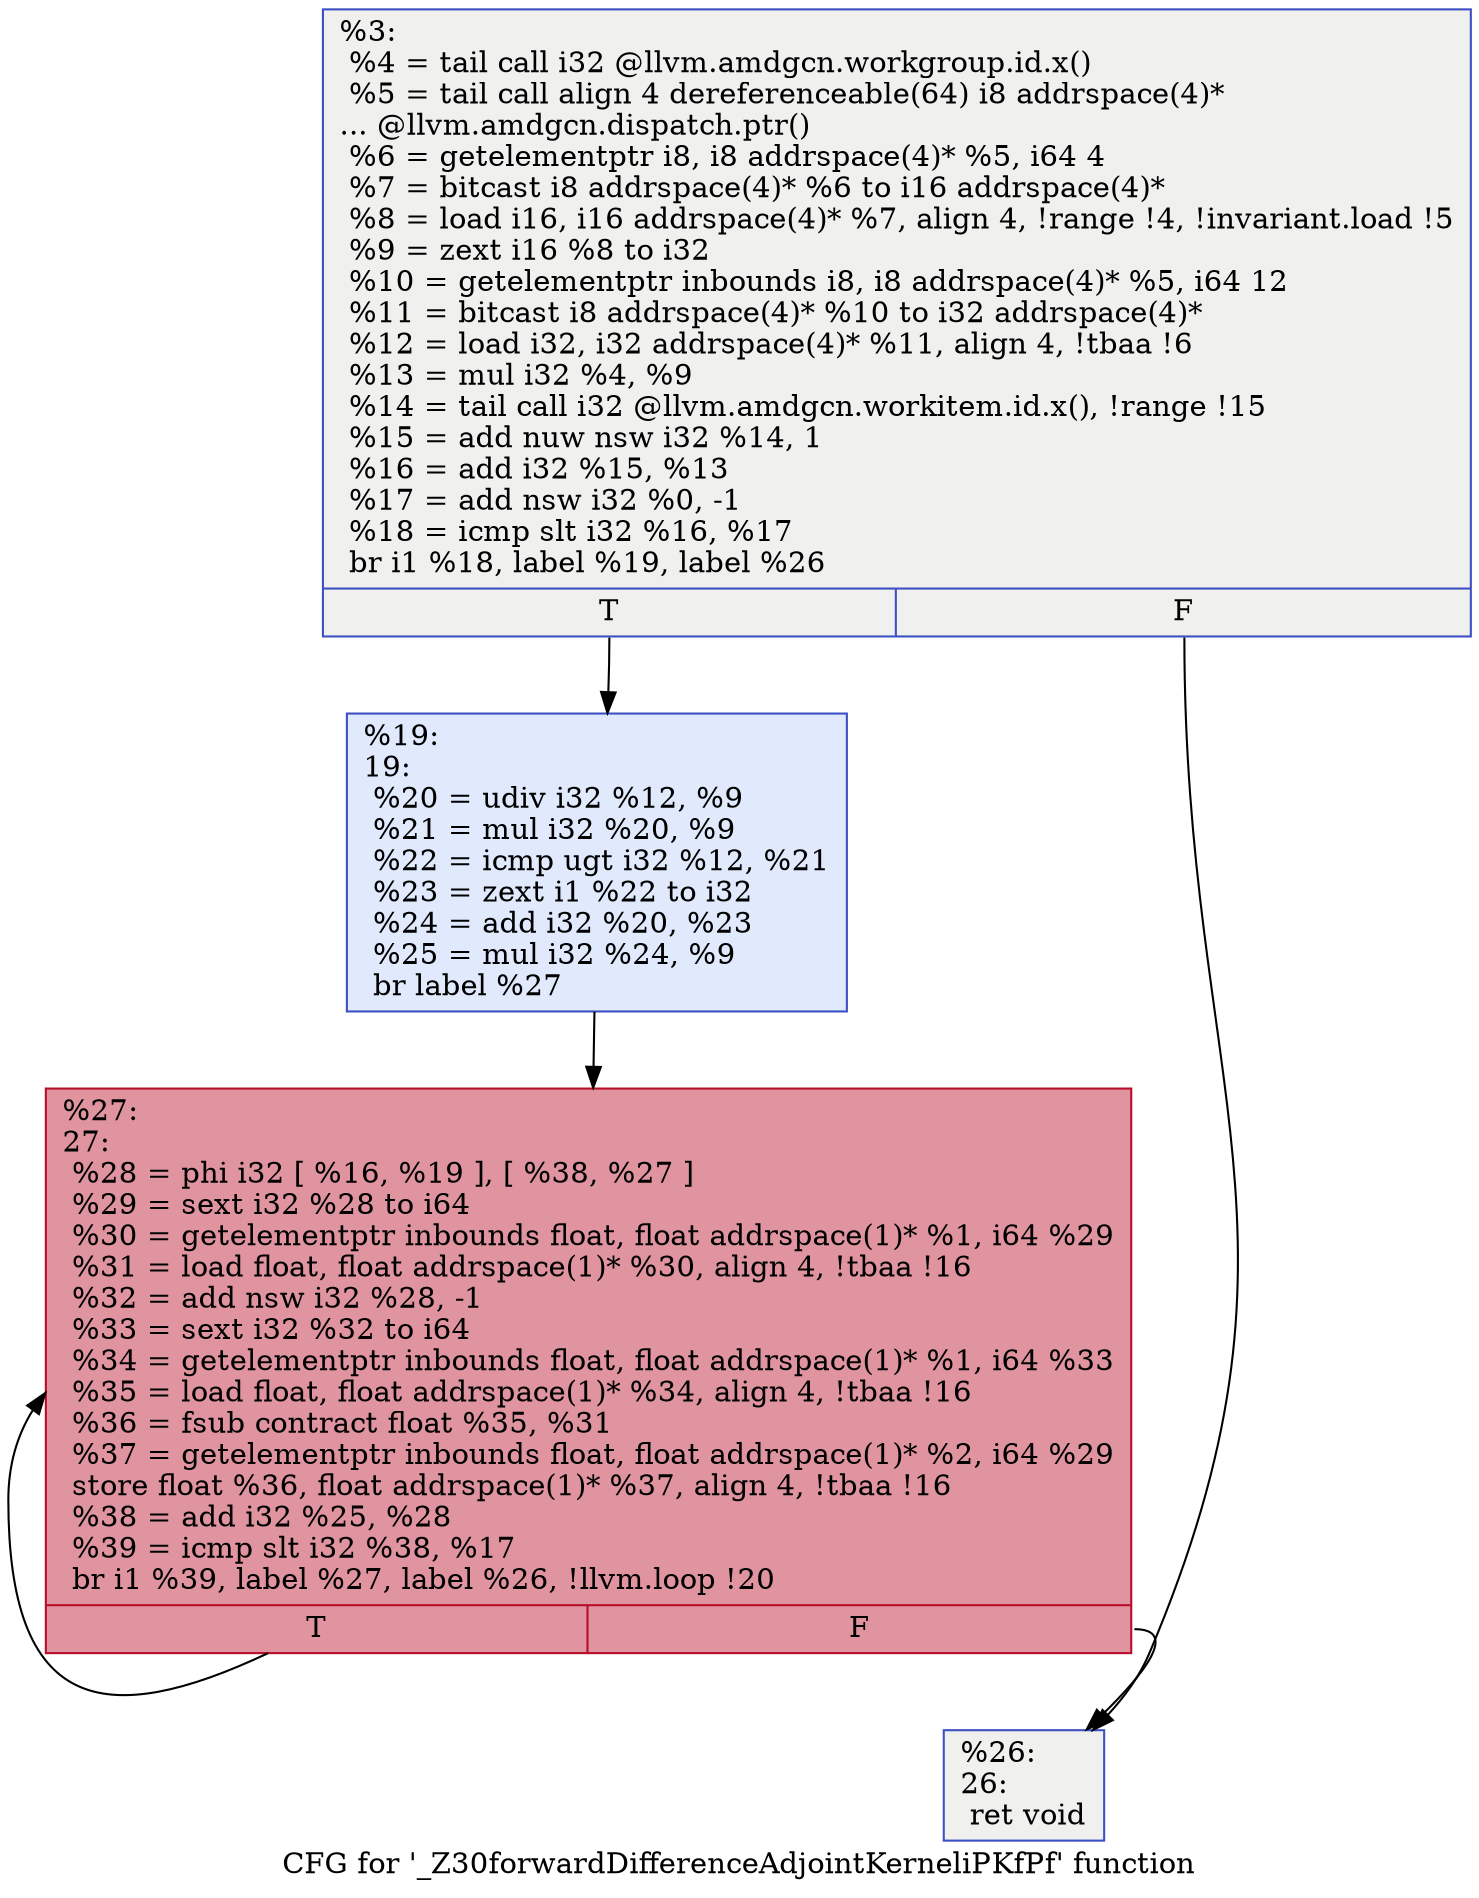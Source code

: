 digraph "CFG for '_Z30forwardDifferenceAdjointKerneliPKfPf' function" {
	label="CFG for '_Z30forwardDifferenceAdjointKerneliPKfPf' function";

	Node0x5ac6550 [shape=record,color="#3d50c3ff", style=filled, fillcolor="#dedcdb70",label="{%3:\l  %4 = tail call i32 @llvm.amdgcn.workgroup.id.x()\l  %5 = tail call align 4 dereferenceable(64) i8 addrspace(4)*\l... @llvm.amdgcn.dispatch.ptr()\l  %6 = getelementptr i8, i8 addrspace(4)* %5, i64 4\l  %7 = bitcast i8 addrspace(4)* %6 to i16 addrspace(4)*\l  %8 = load i16, i16 addrspace(4)* %7, align 4, !range !4, !invariant.load !5\l  %9 = zext i16 %8 to i32\l  %10 = getelementptr inbounds i8, i8 addrspace(4)* %5, i64 12\l  %11 = bitcast i8 addrspace(4)* %10 to i32 addrspace(4)*\l  %12 = load i32, i32 addrspace(4)* %11, align 4, !tbaa !6\l  %13 = mul i32 %4, %9\l  %14 = tail call i32 @llvm.amdgcn.workitem.id.x(), !range !15\l  %15 = add nuw nsw i32 %14, 1\l  %16 = add i32 %15, %13\l  %17 = add nsw i32 %0, -1\l  %18 = icmp slt i32 %16, %17\l  br i1 %18, label %19, label %26\l|{<s0>T|<s1>F}}"];
	Node0x5ac6550:s0 -> Node0x5ac7f10;
	Node0x5ac6550:s1 -> Node0x5ac89f0;
	Node0x5ac7f10 [shape=record,color="#3d50c3ff", style=filled, fillcolor="#b9d0f970",label="{%19:\l19:                                               \l  %20 = udiv i32 %12, %9\l  %21 = mul i32 %20, %9\l  %22 = icmp ugt i32 %12, %21\l  %23 = zext i1 %22 to i32\l  %24 = add i32 %20, %23\l  %25 = mul i32 %24, %9\l  br label %27\l}"];
	Node0x5ac7f10 -> Node0x5ac8e70;
	Node0x5ac89f0 [shape=record,color="#3d50c3ff", style=filled, fillcolor="#dedcdb70",label="{%26:\l26:                                               \l  ret void\l}"];
	Node0x5ac8e70 [shape=record,color="#b70d28ff", style=filled, fillcolor="#b70d2870",label="{%27:\l27:                                               \l  %28 = phi i32 [ %16, %19 ], [ %38, %27 ]\l  %29 = sext i32 %28 to i64\l  %30 = getelementptr inbounds float, float addrspace(1)* %1, i64 %29\l  %31 = load float, float addrspace(1)* %30, align 4, !tbaa !16\l  %32 = add nsw i32 %28, -1\l  %33 = sext i32 %32 to i64\l  %34 = getelementptr inbounds float, float addrspace(1)* %1, i64 %33\l  %35 = load float, float addrspace(1)* %34, align 4, !tbaa !16\l  %36 = fsub contract float %35, %31\l  %37 = getelementptr inbounds float, float addrspace(1)* %2, i64 %29\l  store float %36, float addrspace(1)* %37, align 4, !tbaa !16\l  %38 = add i32 %25, %28\l  %39 = icmp slt i32 %38, %17\l  br i1 %39, label %27, label %26, !llvm.loop !20\l|{<s0>T|<s1>F}}"];
	Node0x5ac8e70:s0 -> Node0x5ac8e70;
	Node0x5ac8e70:s1 -> Node0x5ac89f0;
}
